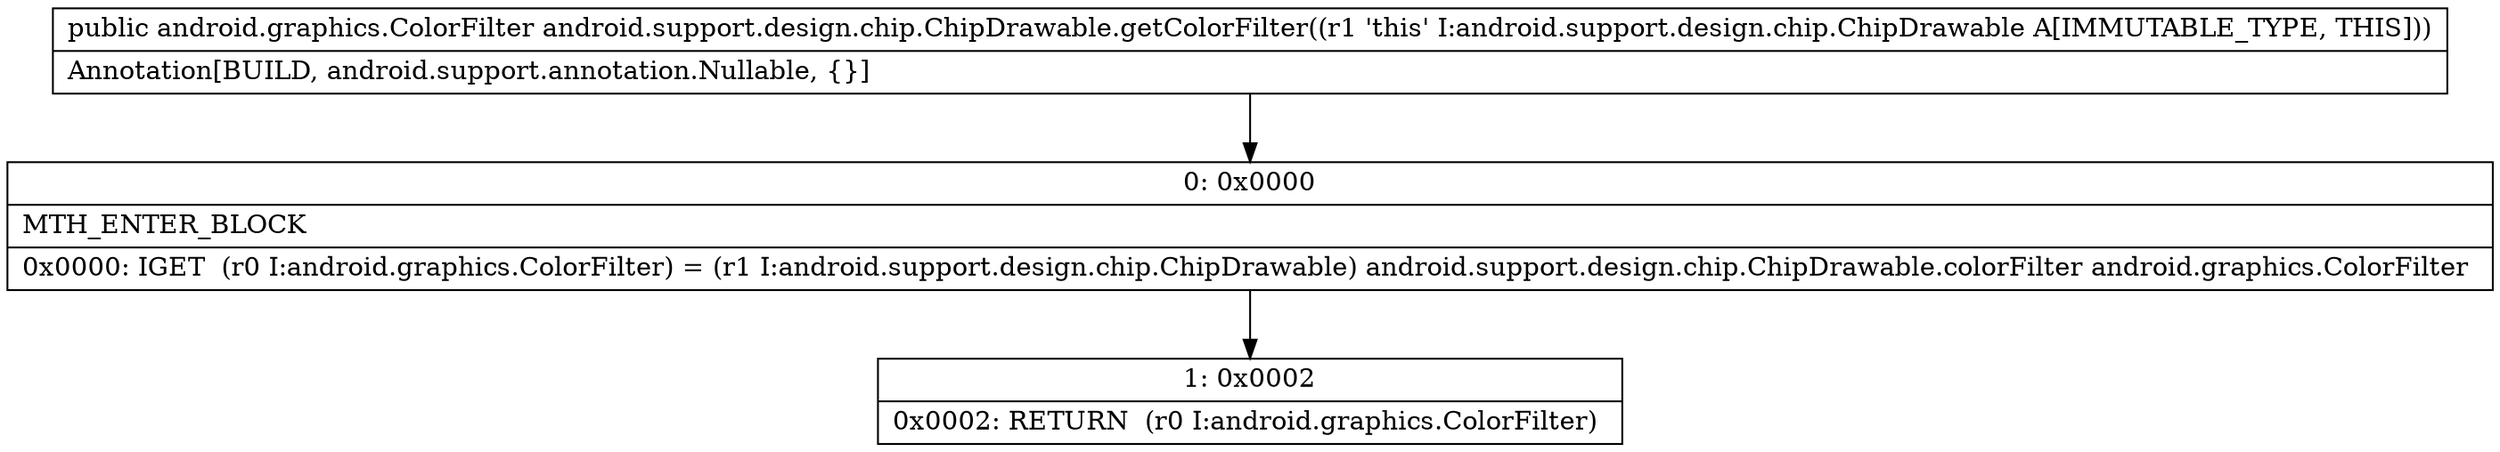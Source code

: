 digraph "CFG forandroid.support.design.chip.ChipDrawable.getColorFilter()Landroid\/graphics\/ColorFilter;" {
Node_0 [shape=record,label="{0\:\ 0x0000|MTH_ENTER_BLOCK\l|0x0000: IGET  (r0 I:android.graphics.ColorFilter) = (r1 I:android.support.design.chip.ChipDrawable) android.support.design.chip.ChipDrawable.colorFilter android.graphics.ColorFilter \l}"];
Node_1 [shape=record,label="{1\:\ 0x0002|0x0002: RETURN  (r0 I:android.graphics.ColorFilter) \l}"];
MethodNode[shape=record,label="{public android.graphics.ColorFilter android.support.design.chip.ChipDrawable.getColorFilter((r1 'this' I:android.support.design.chip.ChipDrawable A[IMMUTABLE_TYPE, THIS]))  | Annotation[BUILD, android.support.annotation.Nullable, \{\}]\l}"];
MethodNode -> Node_0;
Node_0 -> Node_1;
}

